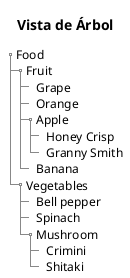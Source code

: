 @startsalt Samples
skin rose
skinparam classFontName Calibri
skinparam shadowing false

title Vista de Árbol

{
    {T
     + Food
        ++ Fruit
            +++ Grape
            +++ Orange
            +++ Apple
                ++++ Honey Crisp
                ++++ Granny Smith
            +++ Banana
        ++ Vegetables
            +++ Bell pepper
            +++ Spinach
            +++ Mushroom
                ++++ Crimini
                ++++ Shitaki
    }
}

@endsalt